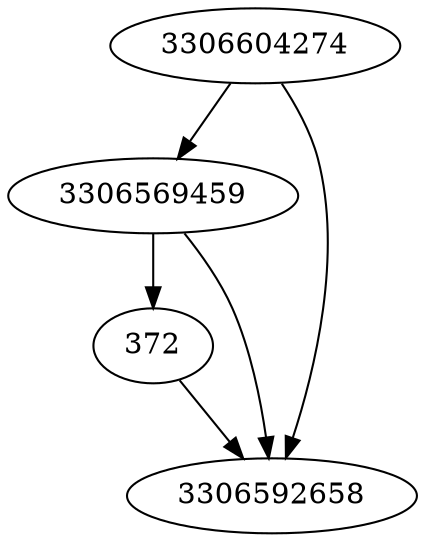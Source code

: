 strict digraph  {
3306604274;
3306569459;
372;
3306592658;
3306604274 -> 3306569459;
3306604274 -> 3306592658;
3306569459 -> 372;
3306569459 -> 3306592658;
372 -> 3306592658;
}
